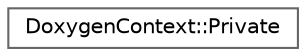 digraph "Graphical Class Hierarchy"
{
 // INTERACTIVE_SVG=YES
 // LATEX_PDF_SIZE
  bgcolor="transparent";
  edge [fontname=Helvetica,fontsize=10,labelfontname=Helvetica,labelfontsize=10];
  node [fontname=Helvetica,fontsize=10,shape=box,height=0.2,width=0.4];
  rankdir="LR";
  Node0 [label="DoxygenContext::Private",height=0.2,width=0.4,color="grey40", fillcolor="white", style="filled",URL="$d3/df4/class_doxygen_context_1_1_private.html",tooltip=" "];
}
